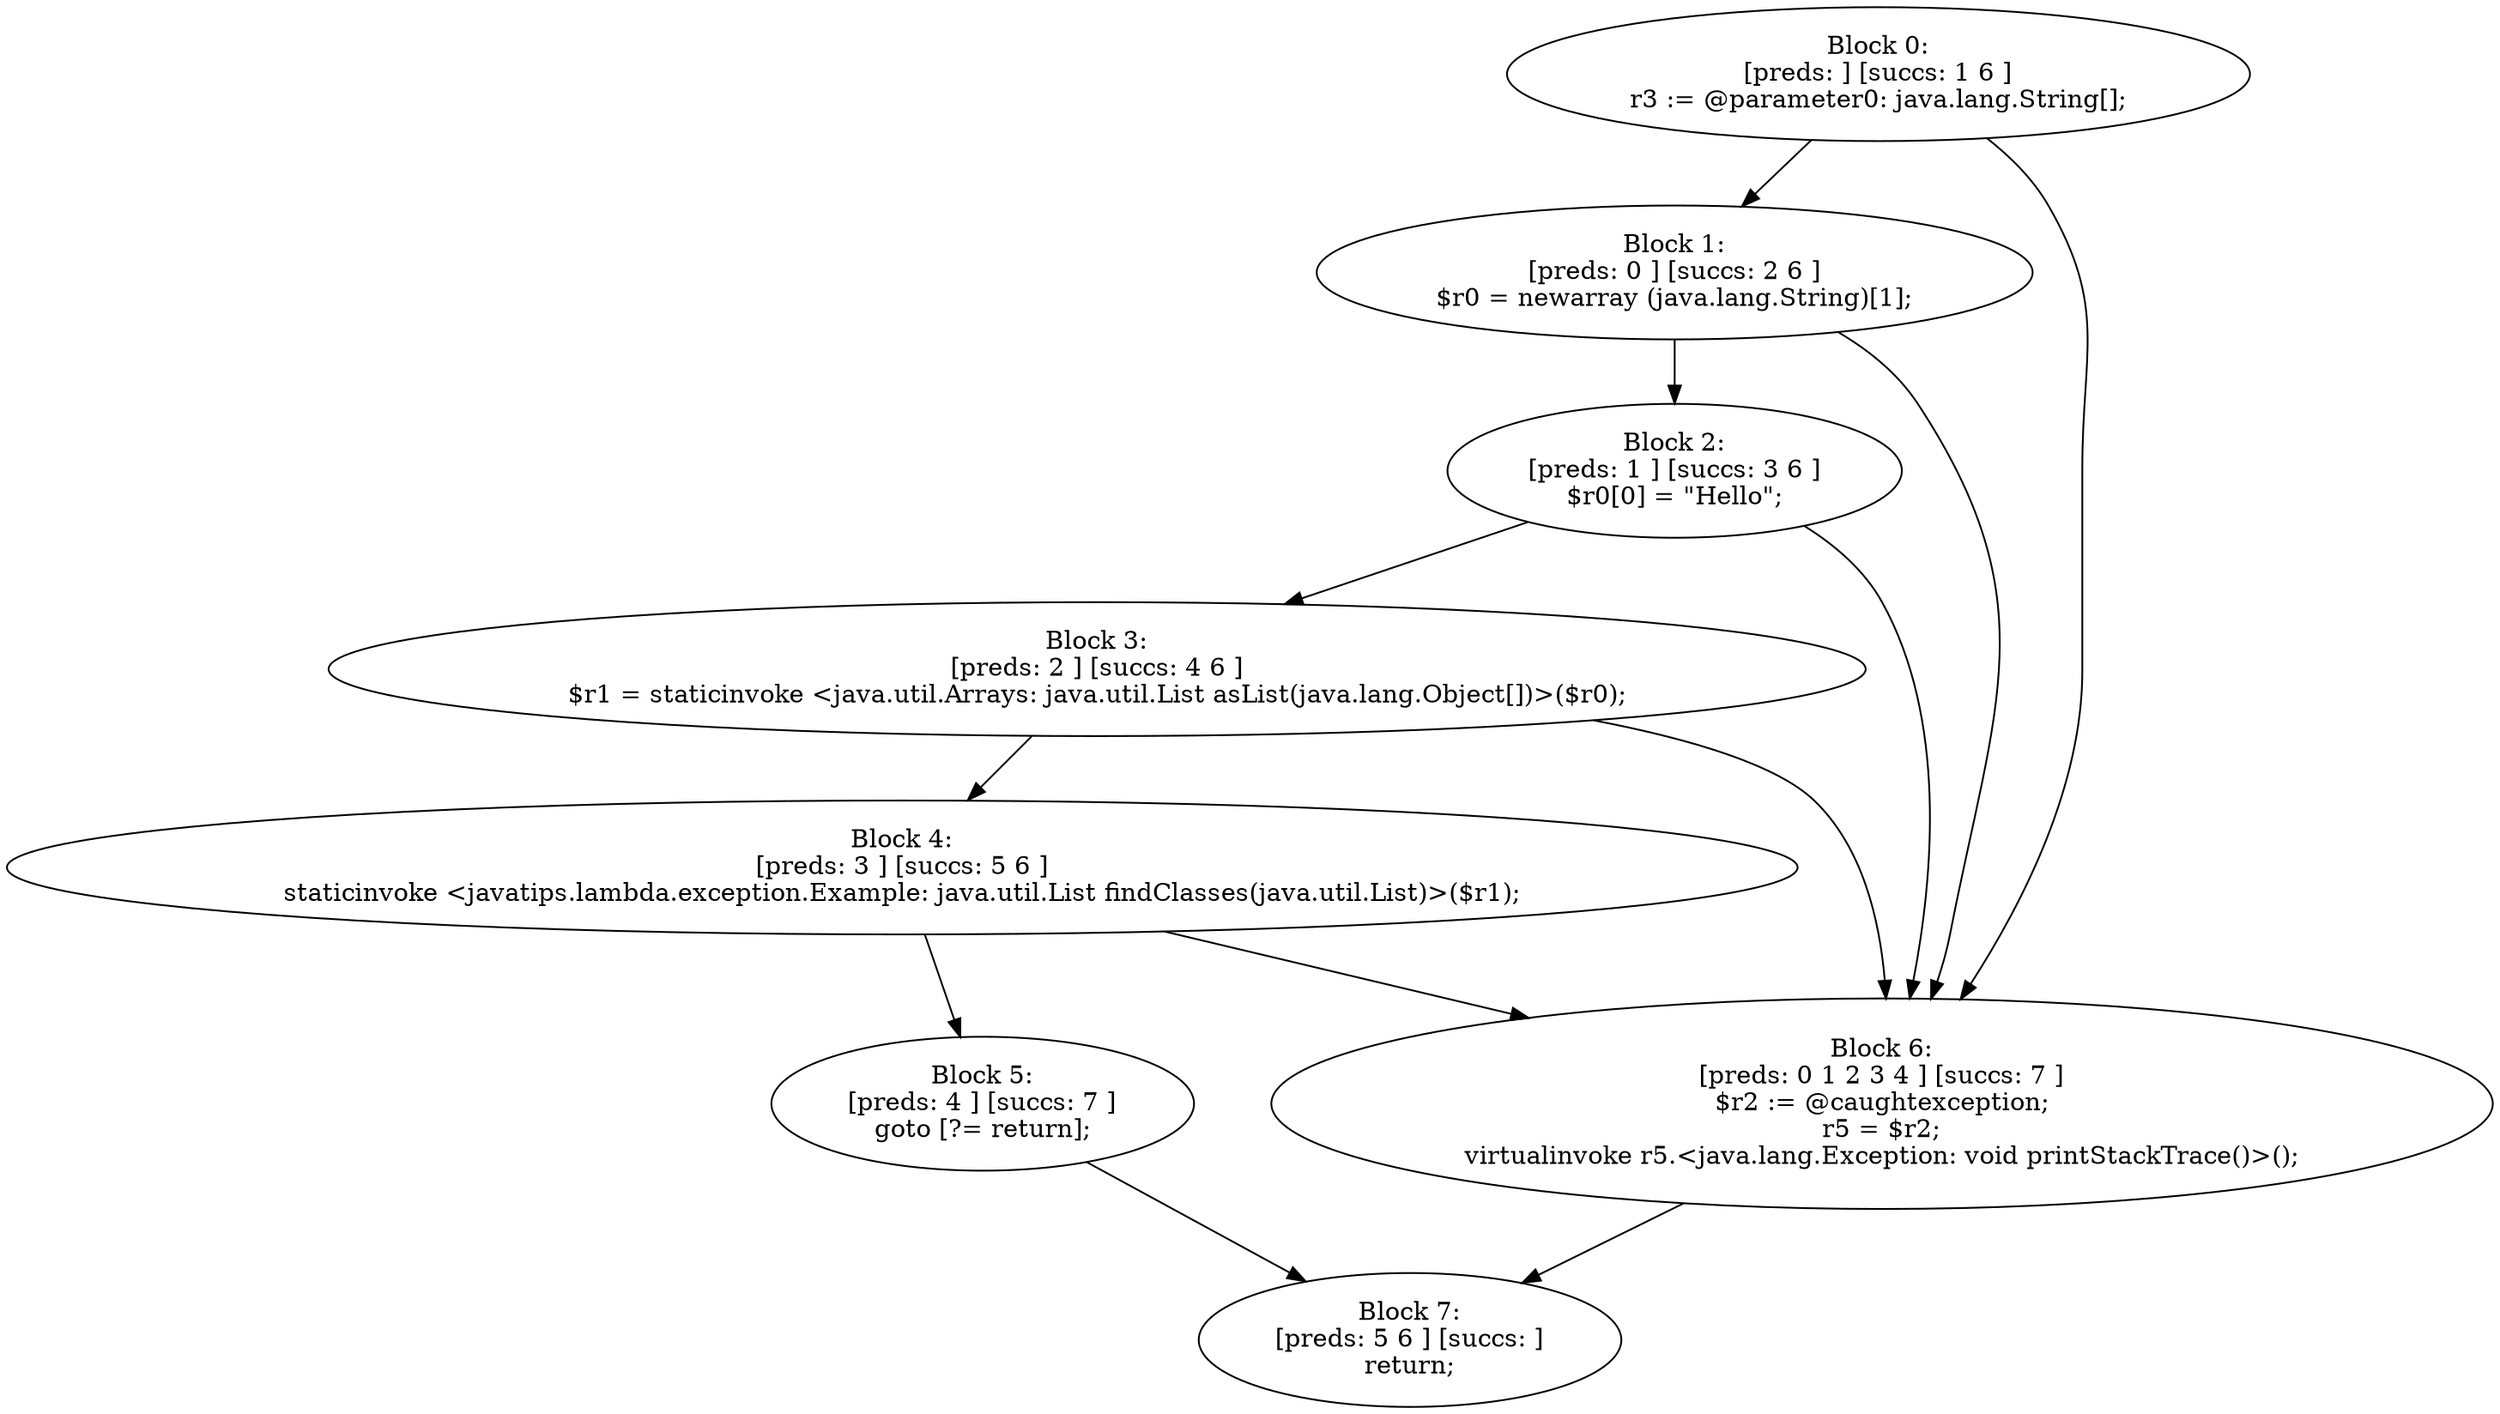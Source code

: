 digraph "unitGraph" {
    "Block 0:
[preds: ] [succs: 1 6 ]
r3 := @parameter0: java.lang.String[];
"
    "Block 1:
[preds: 0 ] [succs: 2 6 ]
$r0 = newarray (java.lang.String)[1];
"
    "Block 2:
[preds: 1 ] [succs: 3 6 ]
$r0[0] = \"Hello\";
"
    "Block 3:
[preds: 2 ] [succs: 4 6 ]
$r1 = staticinvoke <java.util.Arrays: java.util.List asList(java.lang.Object[])>($r0);
"
    "Block 4:
[preds: 3 ] [succs: 5 6 ]
staticinvoke <javatips.lambda.exception.Example: java.util.List findClasses(java.util.List)>($r1);
"
    "Block 5:
[preds: 4 ] [succs: 7 ]
goto [?= return];
"
    "Block 6:
[preds: 0 1 2 3 4 ] [succs: 7 ]
$r2 := @caughtexception;
r5 = $r2;
virtualinvoke r5.<java.lang.Exception: void printStackTrace()>();
"
    "Block 7:
[preds: 5 6 ] [succs: ]
return;
"
    "Block 0:
[preds: ] [succs: 1 6 ]
r3 := @parameter0: java.lang.String[];
"->"Block 1:
[preds: 0 ] [succs: 2 6 ]
$r0 = newarray (java.lang.String)[1];
";
    "Block 0:
[preds: ] [succs: 1 6 ]
r3 := @parameter0: java.lang.String[];
"->"Block 6:
[preds: 0 1 2 3 4 ] [succs: 7 ]
$r2 := @caughtexception;
r5 = $r2;
virtualinvoke r5.<java.lang.Exception: void printStackTrace()>();
";
    "Block 1:
[preds: 0 ] [succs: 2 6 ]
$r0 = newarray (java.lang.String)[1];
"->"Block 2:
[preds: 1 ] [succs: 3 6 ]
$r0[0] = \"Hello\";
";
    "Block 1:
[preds: 0 ] [succs: 2 6 ]
$r0 = newarray (java.lang.String)[1];
"->"Block 6:
[preds: 0 1 2 3 4 ] [succs: 7 ]
$r2 := @caughtexception;
r5 = $r2;
virtualinvoke r5.<java.lang.Exception: void printStackTrace()>();
";
    "Block 2:
[preds: 1 ] [succs: 3 6 ]
$r0[0] = \"Hello\";
"->"Block 3:
[preds: 2 ] [succs: 4 6 ]
$r1 = staticinvoke <java.util.Arrays: java.util.List asList(java.lang.Object[])>($r0);
";
    "Block 2:
[preds: 1 ] [succs: 3 6 ]
$r0[0] = \"Hello\";
"->"Block 6:
[preds: 0 1 2 3 4 ] [succs: 7 ]
$r2 := @caughtexception;
r5 = $r2;
virtualinvoke r5.<java.lang.Exception: void printStackTrace()>();
";
    "Block 3:
[preds: 2 ] [succs: 4 6 ]
$r1 = staticinvoke <java.util.Arrays: java.util.List asList(java.lang.Object[])>($r0);
"->"Block 4:
[preds: 3 ] [succs: 5 6 ]
staticinvoke <javatips.lambda.exception.Example: java.util.List findClasses(java.util.List)>($r1);
";
    "Block 3:
[preds: 2 ] [succs: 4 6 ]
$r1 = staticinvoke <java.util.Arrays: java.util.List asList(java.lang.Object[])>($r0);
"->"Block 6:
[preds: 0 1 2 3 4 ] [succs: 7 ]
$r2 := @caughtexception;
r5 = $r2;
virtualinvoke r5.<java.lang.Exception: void printStackTrace()>();
";
    "Block 4:
[preds: 3 ] [succs: 5 6 ]
staticinvoke <javatips.lambda.exception.Example: java.util.List findClasses(java.util.List)>($r1);
"->"Block 5:
[preds: 4 ] [succs: 7 ]
goto [?= return];
";
    "Block 4:
[preds: 3 ] [succs: 5 6 ]
staticinvoke <javatips.lambda.exception.Example: java.util.List findClasses(java.util.List)>($r1);
"->"Block 6:
[preds: 0 1 2 3 4 ] [succs: 7 ]
$r2 := @caughtexception;
r5 = $r2;
virtualinvoke r5.<java.lang.Exception: void printStackTrace()>();
";
    "Block 5:
[preds: 4 ] [succs: 7 ]
goto [?= return];
"->"Block 7:
[preds: 5 6 ] [succs: ]
return;
";
    "Block 6:
[preds: 0 1 2 3 4 ] [succs: 7 ]
$r2 := @caughtexception;
r5 = $r2;
virtualinvoke r5.<java.lang.Exception: void printStackTrace()>();
"->"Block 7:
[preds: 5 6 ] [succs: ]
return;
";
}
